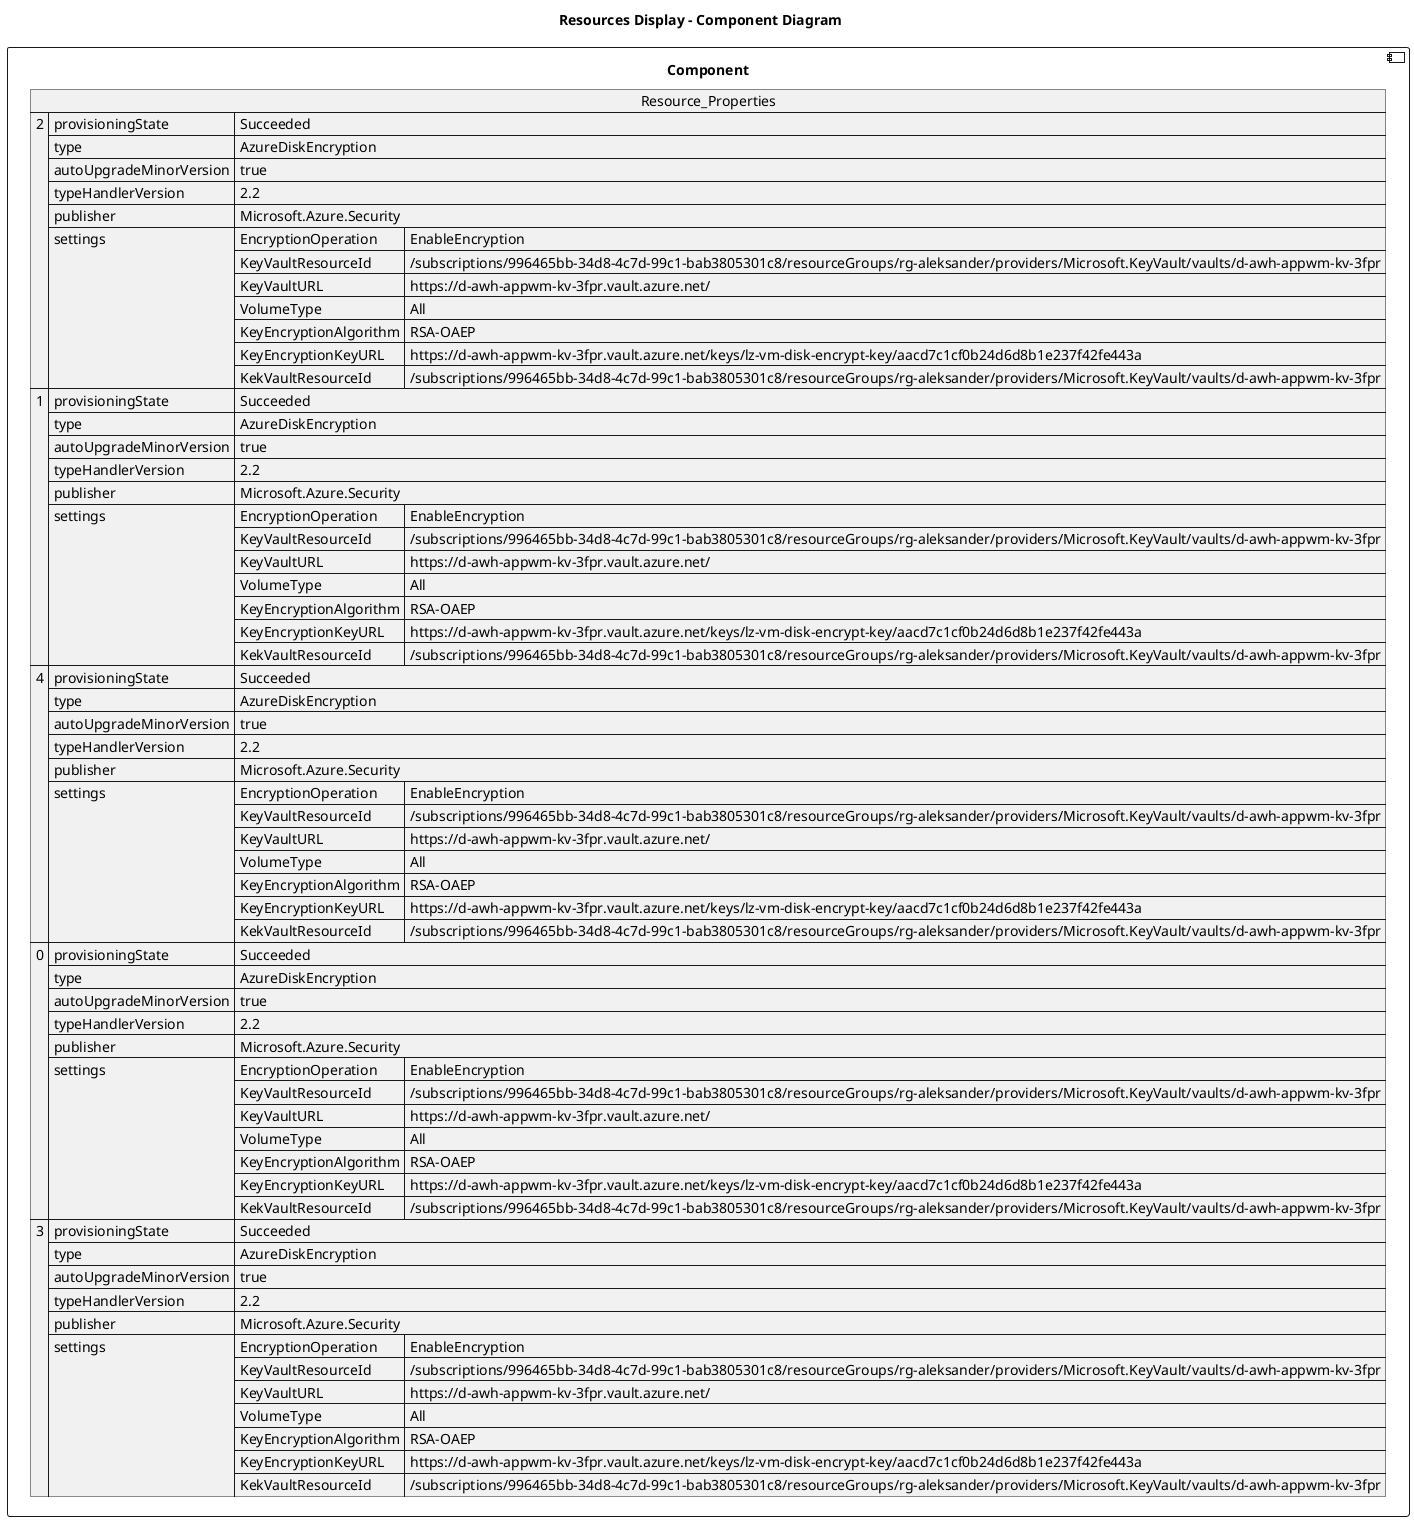 @startuml

title Resources Display - Component Diagram

component Component {

json  Resource_Properties {
  "2": {
    "provisioningState": "Succeeded",
    "type": "AzureDiskEncryption",
    "autoUpgradeMinorVersion": true,
    "typeHandlerVersion": "2.2",
    "publisher": "Microsoft.Azure.Security",
    "settings": {
      "EncryptionOperation": "EnableEncryption",
      "KeyVaultResourceId": "/subscriptions/996465bb-34d8-4c7d-99c1-bab3805301c8/resourceGroups/rg-aleksander/providers/Microsoft.KeyVault/vaults/d-awh-appwm-kv-3fpr",
      "KeyVaultURL": "https://d-awh-appwm-kv-3fpr.vault.azure.net/",
      "VolumeType": "All",
      "KeyEncryptionAlgorithm": "RSA-OAEP",
      "KeyEncryptionKeyURL": "https://d-awh-appwm-kv-3fpr.vault.azure.net/keys/lz-vm-disk-encrypt-key/aacd7c1cf0b24d6d8b1e237f42fe443a",
      "KekVaultResourceId": "/subscriptions/996465bb-34d8-4c7d-99c1-bab3805301c8/resourceGroups/rg-aleksander/providers/Microsoft.KeyVault/vaults/d-awh-appwm-kv-3fpr"
    }
  },
  "1": {
    "provisioningState": "Succeeded",
    "type": "AzureDiskEncryption",
    "autoUpgradeMinorVersion": true,
    "typeHandlerVersion": "2.2",
    "publisher": "Microsoft.Azure.Security",
    "settings": {
      "EncryptionOperation": "EnableEncryption",
      "KeyVaultResourceId": "/subscriptions/996465bb-34d8-4c7d-99c1-bab3805301c8/resourceGroups/rg-aleksander/providers/Microsoft.KeyVault/vaults/d-awh-appwm-kv-3fpr",
      "KeyVaultURL": "https://d-awh-appwm-kv-3fpr.vault.azure.net/",
      "VolumeType": "All",
      "KeyEncryptionAlgorithm": "RSA-OAEP",
      "KeyEncryptionKeyURL": "https://d-awh-appwm-kv-3fpr.vault.azure.net/keys/lz-vm-disk-encrypt-key/aacd7c1cf0b24d6d8b1e237f42fe443a",
      "KekVaultResourceId": "/subscriptions/996465bb-34d8-4c7d-99c1-bab3805301c8/resourceGroups/rg-aleksander/providers/Microsoft.KeyVault/vaults/d-awh-appwm-kv-3fpr"
    }
  },
  "4": {
    "provisioningState": "Succeeded",
    "type": "AzureDiskEncryption",
    "autoUpgradeMinorVersion": true,
    "typeHandlerVersion": "2.2",
    "publisher": "Microsoft.Azure.Security",
    "settings": {
      "EncryptionOperation": "EnableEncryption",
      "KeyVaultResourceId": "/subscriptions/996465bb-34d8-4c7d-99c1-bab3805301c8/resourceGroups/rg-aleksander/providers/Microsoft.KeyVault/vaults/d-awh-appwm-kv-3fpr",
      "KeyVaultURL": "https://d-awh-appwm-kv-3fpr.vault.azure.net/",
      "VolumeType": "All",
      "KeyEncryptionAlgorithm": "RSA-OAEP",
      "KeyEncryptionKeyURL": "https://d-awh-appwm-kv-3fpr.vault.azure.net/keys/lz-vm-disk-encrypt-key/aacd7c1cf0b24d6d8b1e237f42fe443a",
      "KekVaultResourceId": "/subscriptions/996465bb-34d8-4c7d-99c1-bab3805301c8/resourceGroups/rg-aleksander/providers/Microsoft.KeyVault/vaults/d-awh-appwm-kv-3fpr"
    }
  },
  "0": {
    "provisioningState": "Succeeded",
    "type": "AzureDiskEncryption",
    "autoUpgradeMinorVersion": true,
    "typeHandlerVersion": "2.2",
    "publisher": "Microsoft.Azure.Security",
    "settings": {
      "EncryptionOperation": "EnableEncryption",
      "KeyVaultResourceId": "/subscriptions/996465bb-34d8-4c7d-99c1-bab3805301c8/resourceGroups/rg-aleksander/providers/Microsoft.KeyVault/vaults/d-awh-appwm-kv-3fpr",
      "KeyVaultURL": "https://d-awh-appwm-kv-3fpr.vault.azure.net/",
      "VolumeType": "All",
      "KeyEncryptionAlgorithm": "RSA-OAEP",
      "KeyEncryptionKeyURL": "https://d-awh-appwm-kv-3fpr.vault.azure.net/keys/lz-vm-disk-encrypt-key/aacd7c1cf0b24d6d8b1e237f42fe443a",
      "KekVaultResourceId": "/subscriptions/996465bb-34d8-4c7d-99c1-bab3805301c8/resourceGroups/rg-aleksander/providers/Microsoft.KeyVault/vaults/d-awh-appwm-kv-3fpr"
    }
  },
  "3": {
    "provisioningState": "Succeeded",
    "type": "AzureDiskEncryption",
    "autoUpgradeMinorVersion": true,
    "typeHandlerVersion": "2.2",
    "publisher": "Microsoft.Azure.Security",
    "settings": {
      "EncryptionOperation": "EnableEncryption",
      "KeyVaultResourceId": "/subscriptions/996465bb-34d8-4c7d-99c1-bab3805301c8/resourceGroups/rg-aleksander/providers/Microsoft.KeyVault/vaults/d-awh-appwm-kv-3fpr",
      "KeyVaultURL": "https://d-awh-appwm-kv-3fpr.vault.azure.net/",
      "VolumeType": "All",
      "KeyEncryptionAlgorithm": "RSA-OAEP",
      "KeyEncryptionKeyURL": "https://d-awh-appwm-kv-3fpr.vault.azure.net/keys/lz-vm-disk-encrypt-key/aacd7c1cf0b24d6d8b1e237f42fe443a",
      "KekVaultResourceId": "/subscriptions/996465bb-34d8-4c7d-99c1-bab3805301c8/resourceGroups/rg-aleksander/providers/Microsoft.KeyVault/vaults/d-awh-appwm-kv-3fpr"
    }
  }
}
}
@enduml
